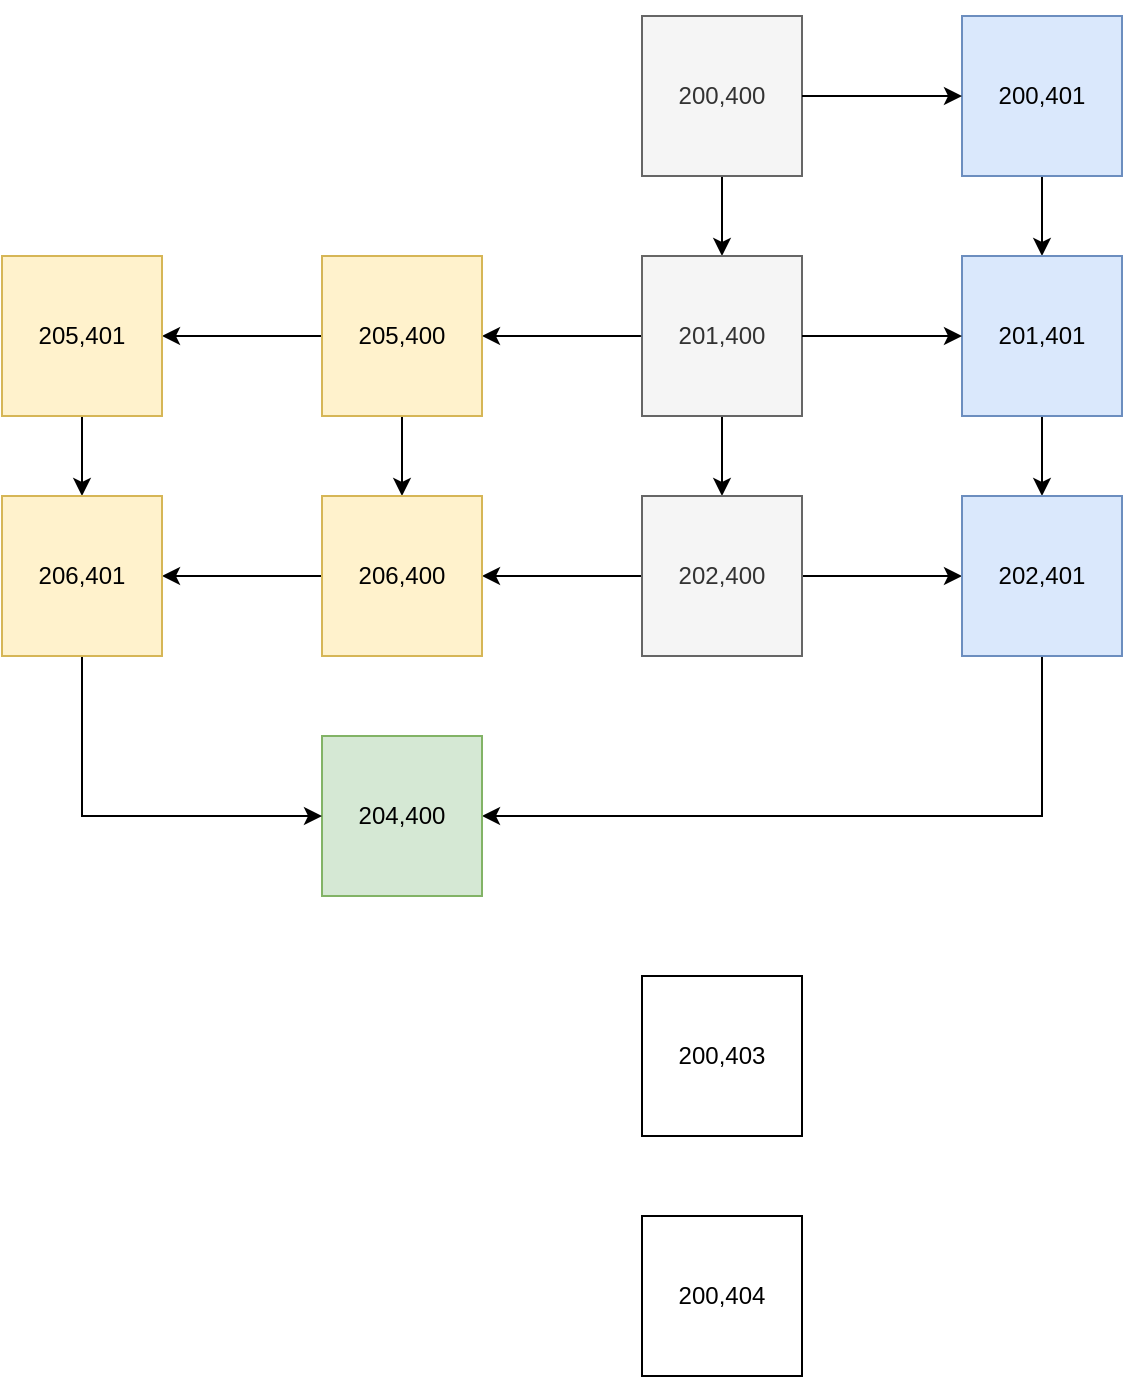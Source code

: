 <mxfile version="26.0.5">
  <diagram name="Sayfa -1" id="rt4rzsd_kUnmTgCIrP4J">
    <mxGraphModel dx="1434" dy="780" grid="1" gridSize="10" guides="1" tooltips="1" connect="1" arrows="1" fold="1" page="1" pageScale="1" pageWidth="827" pageHeight="1169" math="0" shadow="0">
      <root>
        <mxCell id="0" />
        <mxCell id="1" parent="0" />
        <mxCell id="Jg-Q7u7jgiy3Y-VFD5Qe-31" style="edgeStyle=orthogonalEdgeStyle;rounded=0;orthogonalLoop=1;jettySize=auto;html=1;entryX=0.5;entryY=0;entryDx=0;entryDy=0;" edge="1" parent="1" target="Jg-Q7u7jgiy3Y-VFD5Qe-4">
          <mxGeometry relative="1" as="geometry">
            <mxPoint x="520" y="80" as="sourcePoint" />
            <Array as="points">
              <mxPoint x="560" y="80" />
            </Array>
          </mxGeometry>
        </mxCell>
        <mxCell id="Jg-Q7u7jgiy3Y-VFD5Qe-32" style="edgeStyle=orthogonalEdgeStyle;rounded=0;orthogonalLoop=1;jettySize=auto;html=1;entryX=0.5;entryY=0;entryDx=0;entryDy=0;" edge="1" parent="1" source="Jg-Q7u7jgiy3Y-VFD5Qe-1" target="Jg-Q7u7jgiy3Y-VFD5Qe-2">
          <mxGeometry relative="1" as="geometry" />
        </mxCell>
        <mxCell id="Jg-Q7u7jgiy3Y-VFD5Qe-1" value="200,400" style="whiteSpace=wrap;html=1;aspect=fixed;fillColor=#f5f5f5;fontColor=#333333;strokeColor=#666666;" vertex="1" parent="1">
          <mxGeometry x="360" y="40" width="80" height="80" as="geometry" />
        </mxCell>
        <mxCell id="Jg-Q7u7jgiy3Y-VFD5Qe-10" style="edgeStyle=orthogonalEdgeStyle;rounded=0;orthogonalLoop=1;jettySize=auto;html=1;" edge="1" parent="1" source="Jg-Q7u7jgiy3Y-VFD5Qe-2" target="Jg-Q7u7jgiy3Y-VFD5Qe-5">
          <mxGeometry relative="1" as="geometry" />
        </mxCell>
        <mxCell id="Jg-Q7u7jgiy3Y-VFD5Qe-47" style="edgeStyle=orthogonalEdgeStyle;rounded=0;orthogonalLoop=1;jettySize=auto;html=1;entryX=1;entryY=0.5;entryDx=0;entryDy=0;" edge="1" parent="1" source="Jg-Q7u7jgiy3Y-VFD5Qe-2" target="Jg-Q7u7jgiy3Y-VFD5Qe-46">
          <mxGeometry relative="1" as="geometry" />
        </mxCell>
        <mxCell id="Jg-Q7u7jgiy3Y-VFD5Qe-2" value="201,400" style="whiteSpace=wrap;html=1;aspect=fixed;fillColor=#f5f5f5;fontColor=#333333;strokeColor=#666666;" vertex="1" parent="1">
          <mxGeometry x="360" y="160" width="80" height="80" as="geometry" />
        </mxCell>
        <mxCell id="Jg-Q7u7jgiy3Y-VFD5Qe-62" value="" style="edgeStyle=orthogonalEdgeStyle;rounded=0;orthogonalLoop=1;jettySize=auto;html=1;" edge="1" parent="1" source="Jg-Q7u7jgiy3Y-VFD5Qe-4" target="Jg-Q7u7jgiy3Y-VFD5Qe-6">
          <mxGeometry relative="1" as="geometry" />
        </mxCell>
        <mxCell id="Jg-Q7u7jgiy3Y-VFD5Qe-4" value="200,401" style="whiteSpace=wrap;html=1;aspect=fixed;fillColor=#dae8fc;strokeColor=#6c8ebf;" vertex="1" parent="1">
          <mxGeometry x="520" y="40" width="80" height="80" as="geometry" />
        </mxCell>
        <mxCell id="Jg-Q7u7jgiy3Y-VFD5Qe-64" value="" style="edgeStyle=orthogonalEdgeStyle;rounded=0;orthogonalLoop=1;jettySize=auto;html=1;" edge="1" parent="1" source="Jg-Q7u7jgiy3Y-VFD5Qe-5" target="Jg-Q7u7jgiy3Y-VFD5Qe-8">
          <mxGeometry relative="1" as="geometry" />
        </mxCell>
        <mxCell id="Jg-Q7u7jgiy3Y-VFD5Qe-67" style="edgeStyle=orthogonalEdgeStyle;rounded=0;orthogonalLoop=1;jettySize=auto;html=1;entryX=1;entryY=0.5;entryDx=0;entryDy=0;" edge="1" parent="1" source="Jg-Q7u7jgiy3Y-VFD5Qe-5" target="Jg-Q7u7jgiy3Y-VFD5Qe-48">
          <mxGeometry relative="1" as="geometry" />
        </mxCell>
        <mxCell id="Jg-Q7u7jgiy3Y-VFD5Qe-5" value="202,400" style="whiteSpace=wrap;html=1;aspect=fixed;fillColor=#f5f5f5;fontColor=#333333;strokeColor=#666666;" vertex="1" parent="1">
          <mxGeometry x="360" y="280" width="80" height="80" as="geometry" />
        </mxCell>
        <mxCell id="Jg-Q7u7jgiy3Y-VFD5Qe-63" value="" style="edgeStyle=orthogonalEdgeStyle;rounded=0;orthogonalLoop=1;jettySize=auto;html=1;" edge="1" parent="1" source="Jg-Q7u7jgiy3Y-VFD5Qe-6" target="Jg-Q7u7jgiy3Y-VFD5Qe-8">
          <mxGeometry relative="1" as="geometry" />
        </mxCell>
        <mxCell id="Jg-Q7u7jgiy3Y-VFD5Qe-6" value="201,401" style="whiteSpace=wrap;html=1;aspect=fixed;fillColor=#dae8fc;strokeColor=#6c8ebf;" vertex="1" parent="1">
          <mxGeometry x="520" y="160" width="80" height="80" as="geometry" />
        </mxCell>
        <mxCell id="Jg-Q7u7jgiy3Y-VFD5Qe-66" style="edgeStyle=orthogonalEdgeStyle;rounded=0;orthogonalLoop=1;jettySize=auto;html=1;entryX=1;entryY=0.5;entryDx=0;entryDy=0;" edge="1" parent="1" source="Jg-Q7u7jgiy3Y-VFD5Qe-8" target="Jg-Q7u7jgiy3Y-VFD5Qe-13">
          <mxGeometry relative="1" as="geometry">
            <Array as="points">
              <mxPoint x="560" y="440" />
            </Array>
          </mxGeometry>
        </mxCell>
        <mxCell id="Jg-Q7u7jgiy3Y-VFD5Qe-8" value="202,401" style="whiteSpace=wrap;html=1;aspect=fixed;fillColor=#dae8fc;strokeColor=#6c8ebf;" vertex="1" parent="1">
          <mxGeometry x="520" y="280" width="80" height="80" as="geometry" />
        </mxCell>
        <mxCell id="Jg-Q7u7jgiy3Y-VFD5Qe-13" value="204,400" style="whiteSpace=wrap;html=1;aspect=fixed;fillColor=#d5e8d4;strokeColor=#82b366;" vertex="1" parent="1">
          <mxGeometry x="200" y="400" width="80" height="80" as="geometry" />
        </mxCell>
        <mxCell id="Jg-Q7u7jgiy3Y-VFD5Qe-18" style="edgeStyle=orthogonalEdgeStyle;rounded=0;orthogonalLoop=1;jettySize=auto;html=1;entryX=0;entryY=0.5;entryDx=0;entryDy=0;" edge="1" parent="1" source="Jg-Q7u7jgiy3Y-VFD5Qe-2" target="Jg-Q7u7jgiy3Y-VFD5Qe-6">
          <mxGeometry relative="1" as="geometry">
            <Array as="points">
              <mxPoint x="500" y="200" />
              <mxPoint x="500" y="200" />
            </Array>
          </mxGeometry>
        </mxCell>
        <mxCell id="Jg-Q7u7jgiy3Y-VFD5Qe-49" value="" style="edgeStyle=orthogonalEdgeStyle;rounded=0;orthogonalLoop=1;jettySize=auto;html=1;" edge="1" parent="1" source="Jg-Q7u7jgiy3Y-VFD5Qe-46" target="Jg-Q7u7jgiy3Y-VFD5Qe-48">
          <mxGeometry relative="1" as="geometry" />
        </mxCell>
        <mxCell id="Jg-Q7u7jgiy3Y-VFD5Qe-57" style="edgeStyle=orthogonalEdgeStyle;rounded=0;orthogonalLoop=1;jettySize=auto;html=1;entryX=1;entryY=0.5;entryDx=0;entryDy=0;" edge="1" parent="1" source="Jg-Q7u7jgiy3Y-VFD5Qe-46" target="Jg-Q7u7jgiy3Y-VFD5Qe-50">
          <mxGeometry relative="1" as="geometry" />
        </mxCell>
        <mxCell id="Jg-Q7u7jgiy3Y-VFD5Qe-46" value="205,400" style="whiteSpace=wrap;html=1;aspect=fixed;fillColor=#fff2cc;strokeColor=#d6b656;" vertex="1" parent="1">
          <mxGeometry x="200" y="160" width="80" height="80" as="geometry" />
        </mxCell>
        <mxCell id="Jg-Q7u7jgiy3Y-VFD5Qe-61" value="" style="edgeStyle=orthogonalEdgeStyle;rounded=0;orthogonalLoop=1;jettySize=auto;html=1;" edge="1" parent="1" source="Jg-Q7u7jgiy3Y-VFD5Qe-48" target="Jg-Q7u7jgiy3Y-VFD5Qe-51">
          <mxGeometry relative="1" as="geometry" />
        </mxCell>
        <mxCell id="Jg-Q7u7jgiy3Y-VFD5Qe-48" value="206,400" style="whiteSpace=wrap;html=1;aspect=fixed;fillColor=#fff2cc;strokeColor=#d6b656;" vertex="1" parent="1">
          <mxGeometry x="200" y="280" width="80" height="80" as="geometry" />
        </mxCell>
        <mxCell id="Jg-Q7u7jgiy3Y-VFD5Qe-58" value="" style="edgeStyle=orthogonalEdgeStyle;rounded=0;orthogonalLoop=1;jettySize=auto;html=1;" edge="1" parent="1" source="Jg-Q7u7jgiy3Y-VFD5Qe-50" target="Jg-Q7u7jgiy3Y-VFD5Qe-51">
          <mxGeometry relative="1" as="geometry" />
        </mxCell>
        <mxCell id="Jg-Q7u7jgiy3Y-VFD5Qe-50" value="205,401" style="whiteSpace=wrap;html=1;aspect=fixed;fillColor=#fff2cc;strokeColor=#d6b656;" vertex="1" parent="1">
          <mxGeometry x="40" y="160" width="80" height="80" as="geometry" />
        </mxCell>
        <mxCell id="Jg-Q7u7jgiy3Y-VFD5Qe-56" style="edgeStyle=orthogonalEdgeStyle;rounded=0;orthogonalLoop=1;jettySize=auto;html=1;entryX=0;entryY=0.5;entryDx=0;entryDy=0;" edge="1" parent="1" source="Jg-Q7u7jgiy3Y-VFD5Qe-51" target="Jg-Q7u7jgiy3Y-VFD5Qe-13">
          <mxGeometry relative="1" as="geometry">
            <Array as="points">
              <mxPoint x="80" y="440" />
            </Array>
          </mxGeometry>
        </mxCell>
        <mxCell id="Jg-Q7u7jgiy3Y-VFD5Qe-51" value="206,401" style="whiteSpace=wrap;html=1;aspect=fixed;fillColor=#fff2cc;strokeColor=#d6b656;" vertex="1" parent="1">
          <mxGeometry x="40" y="280" width="80" height="80" as="geometry" />
        </mxCell>
        <mxCell id="Jg-Q7u7jgiy3Y-VFD5Qe-59" value="" style="edgeStyle=orthogonalEdgeStyle;rounded=0;orthogonalLoop=1;jettySize=auto;html=1;entryX=0;entryY=0.5;entryDx=0;entryDy=0;" edge="1" parent="1" source="Jg-Q7u7jgiy3Y-VFD5Qe-1" target="Jg-Q7u7jgiy3Y-VFD5Qe-4">
          <mxGeometry relative="1" as="geometry">
            <mxPoint x="440" y="80" as="sourcePoint" />
            <mxPoint x="480" y="40" as="targetPoint" />
            <Array as="points" />
          </mxGeometry>
        </mxCell>
        <mxCell id="Jg-Q7u7jgiy3Y-VFD5Qe-68" value="200,403" style="whiteSpace=wrap;html=1;aspect=fixed;" vertex="1" parent="1">
          <mxGeometry x="360" y="520" width="80" height="80" as="geometry" />
        </mxCell>
        <mxCell id="Jg-Q7u7jgiy3Y-VFD5Qe-69" value="200,404" style="whiteSpace=wrap;html=1;aspect=fixed;" vertex="1" parent="1">
          <mxGeometry x="360" y="640" width="80" height="80" as="geometry" />
        </mxCell>
      </root>
    </mxGraphModel>
  </diagram>
</mxfile>
